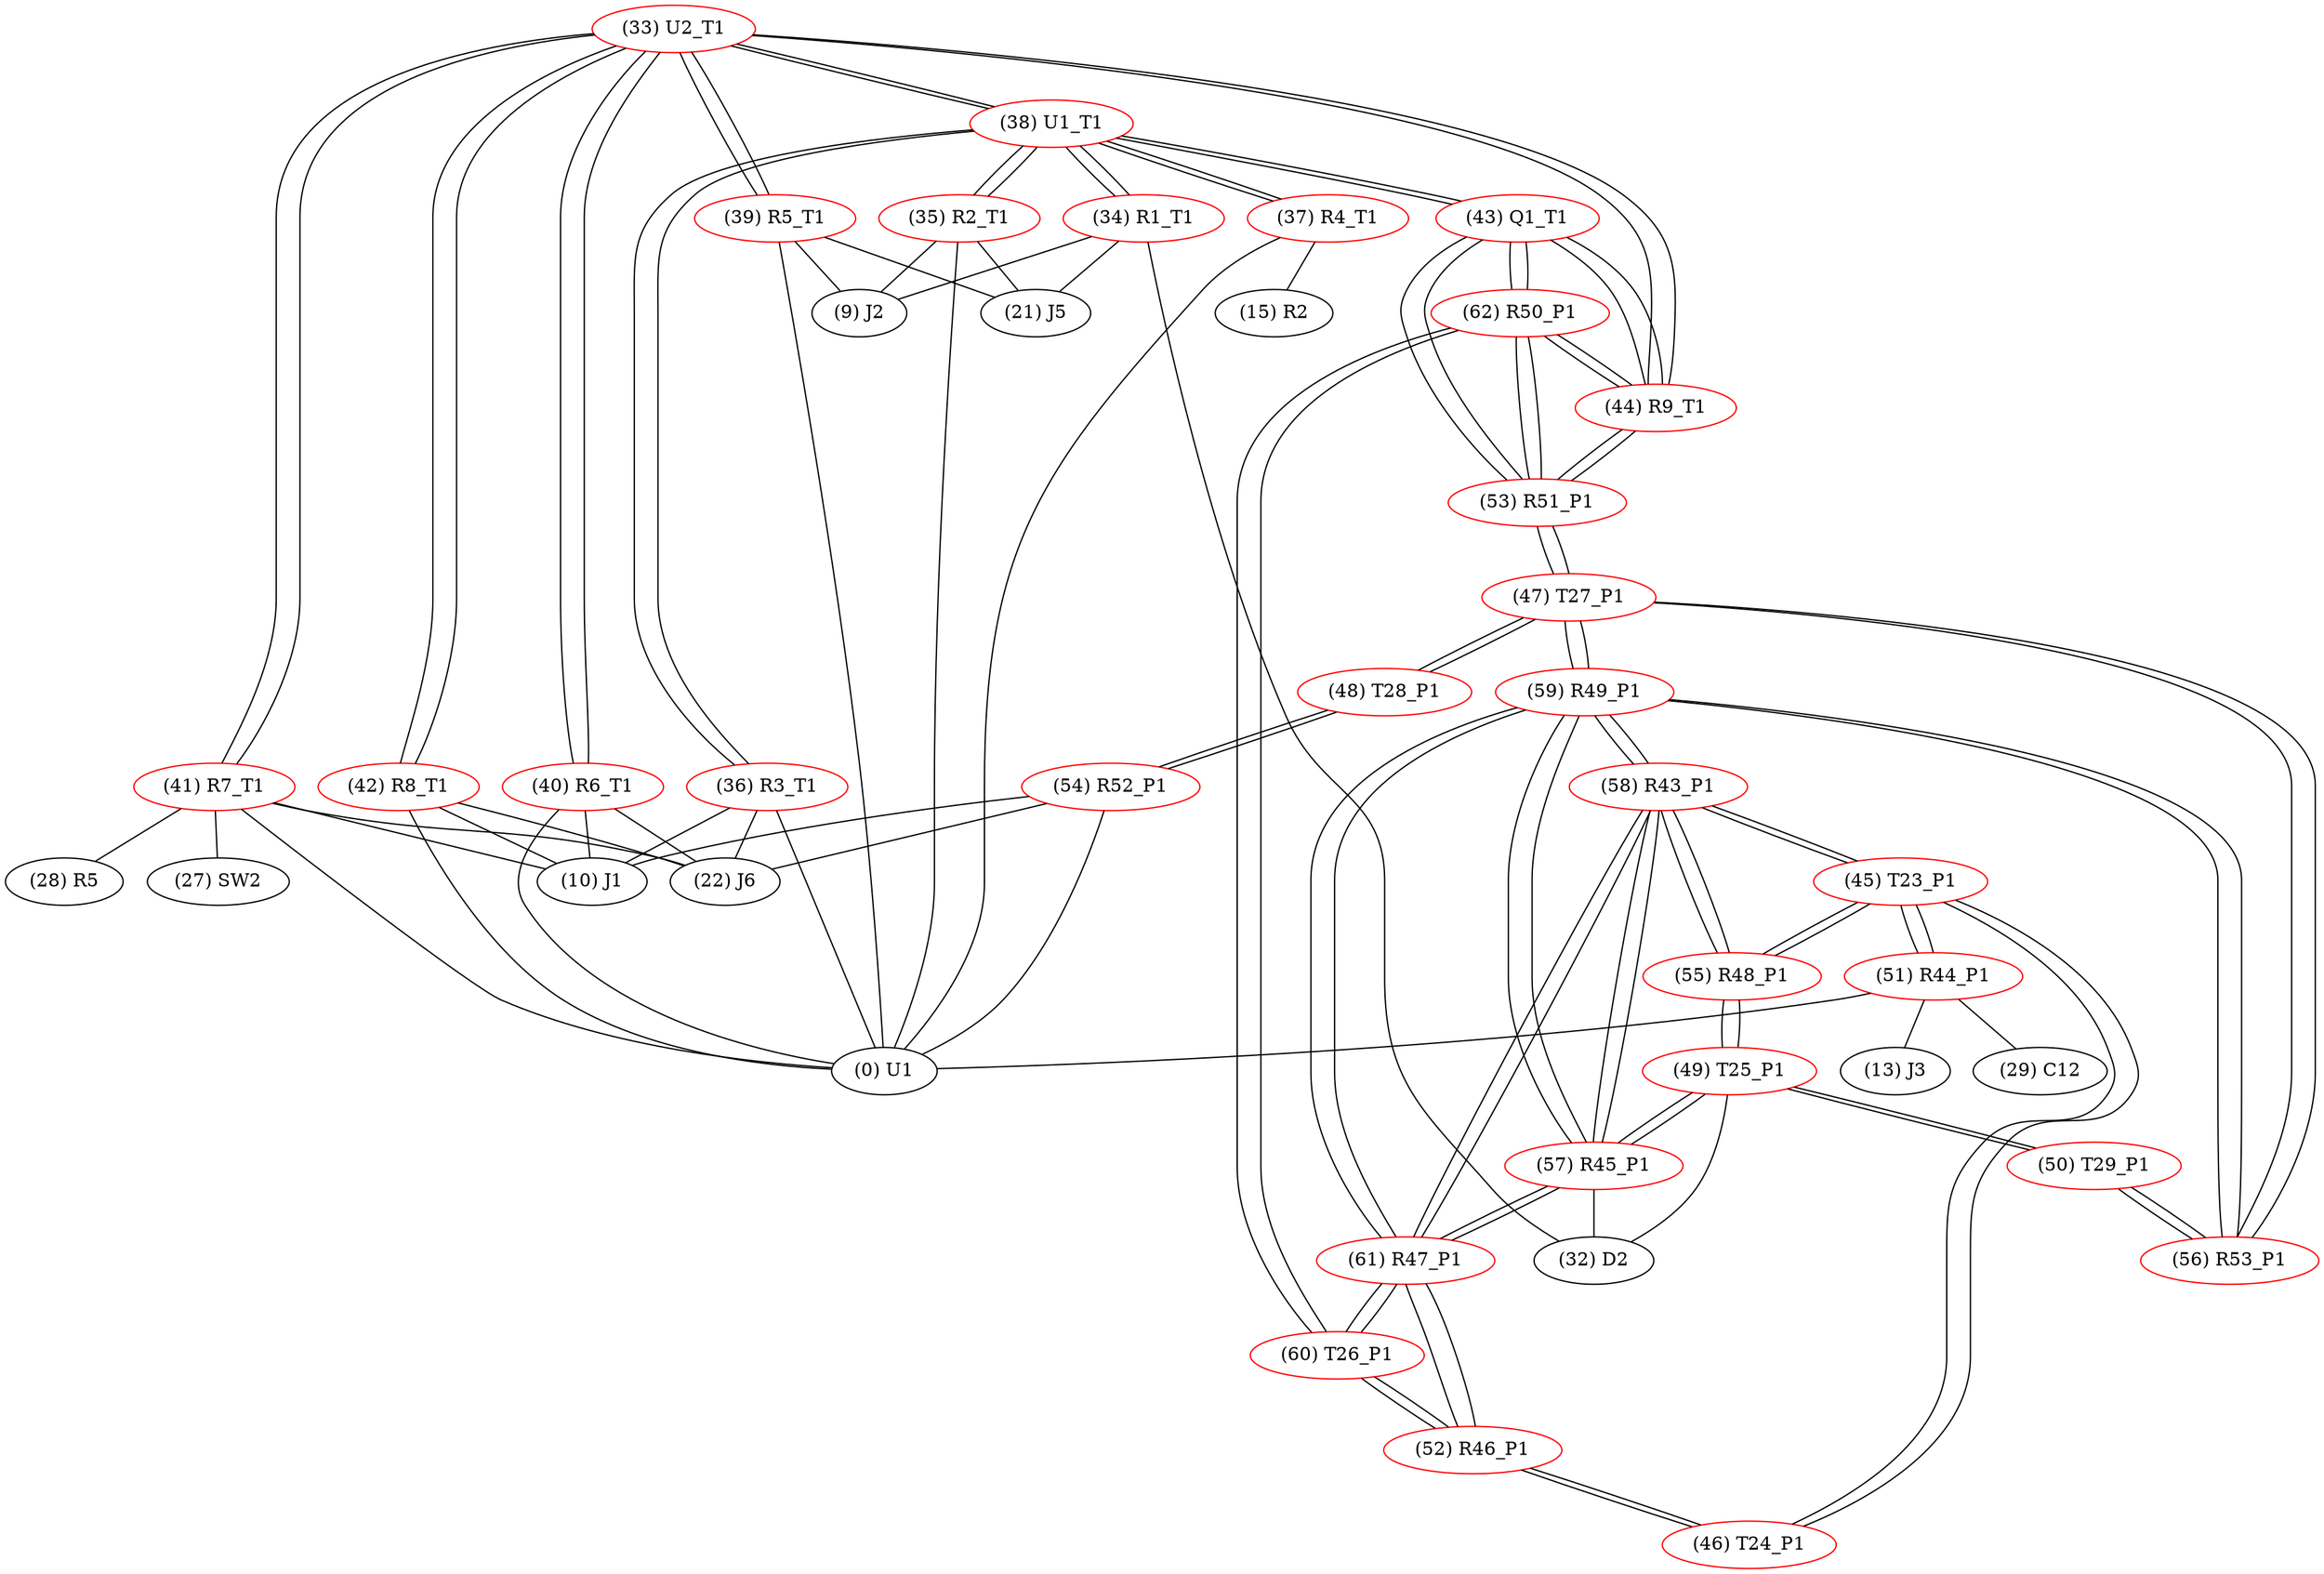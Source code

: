 graph {
	33 [label="(33) U2_T1" color=red]
	42 [label="(42) R8_T1"]
	41 [label="(41) R7_T1"]
	40 [label="(40) R6_T1"]
	39 [label="(39) R5_T1"]
	38 [label="(38) U1_T1"]
	44 [label="(44) R9_T1"]
	34 [label="(34) R1_T1" color=red]
	9 [label="(9) J2"]
	21 [label="(21) J5"]
	32 [label="(32) D2"]
	38 [label="(38) U1_T1"]
	35 [label="(35) R2_T1" color=red]
	9 [label="(9) J2"]
	0 [label="(0) U1"]
	21 [label="(21) J5"]
	38 [label="(38) U1_T1"]
	36 [label="(36) R3_T1" color=red]
	22 [label="(22) J6"]
	0 [label="(0) U1"]
	10 [label="(10) J1"]
	38 [label="(38) U1_T1"]
	37 [label="(37) R4_T1" color=red]
	0 [label="(0) U1"]
	15 [label="(15) R2"]
	38 [label="(38) U1_T1"]
	38 [label="(38) U1_T1" color=red]
	33 [label="(33) U2_T1"]
	36 [label="(36) R3_T1"]
	35 [label="(35) R2_T1"]
	34 [label="(34) R1_T1"]
	43 [label="(43) Q1_T1"]
	37 [label="(37) R4_T1"]
	39 [label="(39) R5_T1" color=red]
	9 [label="(9) J2"]
	21 [label="(21) J5"]
	0 [label="(0) U1"]
	33 [label="(33) U2_T1"]
	40 [label="(40) R6_T1" color=red]
	0 [label="(0) U1"]
	22 [label="(22) J6"]
	10 [label="(10) J1"]
	33 [label="(33) U2_T1"]
	41 [label="(41) R7_T1" color=red]
	10 [label="(10) J1"]
	28 [label="(28) R5"]
	0 [label="(0) U1"]
	22 [label="(22) J6"]
	27 [label="(27) SW2"]
	33 [label="(33) U2_T1"]
	42 [label="(42) R8_T1" color=red]
	0 [label="(0) U1"]
	10 [label="(10) J1"]
	22 [label="(22) J6"]
	33 [label="(33) U2_T1"]
	43 [label="(43) Q1_T1" color=red]
	38 [label="(38) U1_T1"]
	53 [label="(53) R51_P1"]
	62 [label="(62) R50_P1"]
	44 [label="(44) R9_T1"]
	44 [label="(44) R9_T1" color=red]
	33 [label="(33) U2_T1"]
	53 [label="(53) R51_P1"]
	62 [label="(62) R50_P1"]
	43 [label="(43) Q1_T1"]
	45 [label="(45) T23_P1" color=red]
	55 [label="(55) R48_P1"]
	58 [label="(58) R43_P1"]
	46 [label="(46) T24_P1"]
	51 [label="(51) R44_P1"]
	46 [label="(46) T24_P1" color=red]
	52 [label="(52) R46_P1"]
	45 [label="(45) T23_P1"]
	47 [label="(47) T27_P1" color=red]
	53 [label="(53) R51_P1"]
	48 [label="(48) T28_P1"]
	56 [label="(56) R53_P1"]
	59 [label="(59) R49_P1"]
	48 [label="(48) T28_P1" color=red]
	54 [label="(54) R52_P1"]
	47 [label="(47) T27_P1"]
	49 [label="(49) T25_P1" color=red]
	50 [label="(50) T29_P1"]
	55 [label="(55) R48_P1"]
	57 [label="(57) R45_P1"]
	32 [label="(32) D2"]
	50 [label="(50) T29_P1" color=red]
	49 [label="(49) T25_P1"]
	56 [label="(56) R53_P1"]
	51 [label="(51) R44_P1" color=red]
	0 [label="(0) U1"]
	13 [label="(13) J3"]
	29 [label="(29) C12"]
	45 [label="(45) T23_P1"]
	52 [label="(52) R46_P1" color=red]
	60 [label="(60) T26_P1"]
	61 [label="(61) R47_P1"]
	46 [label="(46) T24_P1"]
	53 [label="(53) R51_P1" color=red]
	47 [label="(47) T27_P1"]
	62 [label="(62) R50_P1"]
	44 [label="(44) R9_T1"]
	43 [label="(43) Q1_T1"]
	54 [label="(54) R52_P1" color=red]
	22 [label="(22) J6"]
	10 [label="(10) J1"]
	0 [label="(0) U1"]
	48 [label="(48) T28_P1"]
	55 [label="(55) R48_P1" color=red]
	49 [label="(49) T25_P1"]
	45 [label="(45) T23_P1"]
	58 [label="(58) R43_P1"]
	56 [label="(56) R53_P1" color=red]
	50 [label="(50) T29_P1"]
	47 [label="(47) T27_P1"]
	59 [label="(59) R49_P1"]
	57 [label="(57) R45_P1" color=red]
	61 [label="(61) R47_P1"]
	58 [label="(58) R43_P1"]
	59 [label="(59) R49_P1"]
	49 [label="(49) T25_P1"]
	32 [label="(32) D2"]
	58 [label="(58) R43_P1" color=red]
	55 [label="(55) R48_P1"]
	45 [label="(45) T23_P1"]
	61 [label="(61) R47_P1"]
	57 [label="(57) R45_P1"]
	59 [label="(59) R49_P1"]
	59 [label="(59) R49_P1" color=red]
	61 [label="(61) R47_P1"]
	57 [label="(57) R45_P1"]
	58 [label="(58) R43_P1"]
	47 [label="(47) T27_P1"]
	56 [label="(56) R53_P1"]
	60 [label="(60) T26_P1" color=red]
	62 [label="(62) R50_P1"]
	52 [label="(52) R46_P1"]
	61 [label="(61) R47_P1"]
	61 [label="(61) R47_P1" color=red]
	57 [label="(57) R45_P1"]
	58 [label="(58) R43_P1"]
	59 [label="(59) R49_P1"]
	60 [label="(60) T26_P1"]
	52 [label="(52) R46_P1"]
	62 [label="(62) R50_P1" color=red]
	60 [label="(60) T26_P1"]
	53 [label="(53) R51_P1"]
	44 [label="(44) R9_T1"]
	43 [label="(43) Q1_T1"]
	33 -- 42
	33 -- 41
	33 -- 40
	33 -- 39
	33 -- 38
	33 -- 44
	34 -- 9
	34 -- 21
	34 -- 32
	34 -- 38
	35 -- 9
	35 -- 0
	35 -- 21
	35 -- 38
	36 -- 22
	36 -- 0
	36 -- 10
	36 -- 38
	37 -- 0
	37 -- 15
	37 -- 38
	38 -- 33
	38 -- 36
	38 -- 35
	38 -- 34
	38 -- 43
	38 -- 37
	39 -- 9
	39 -- 21
	39 -- 0
	39 -- 33
	40 -- 0
	40 -- 22
	40 -- 10
	40 -- 33
	41 -- 10
	41 -- 28
	41 -- 0
	41 -- 22
	41 -- 27
	41 -- 33
	42 -- 0
	42 -- 10
	42 -- 22
	42 -- 33
	43 -- 38
	43 -- 53
	43 -- 62
	43 -- 44
	44 -- 33
	44 -- 53
	44 -- 62
	44 -- 43
	45 -- 55
	45 -- 58
	45 -- 46
	45 -- 51
	46 -- 52
	46 -- 45
	47 -- 53
	47 -- 48
	47 -- 56
	47 -- 59
	48 -- 54
	48 -- 47
	49 -- 50
	49 -- 55
	49 -- 57
	49 -- 32
	50 -- 49
	50 -- 56
	51 -- 0
	51 -- 13
	51 -- 29
	51 -- 45
	52 -- 60
	52 -- 61
	52 -- 46
	53 -- 47
	53 -- 62
	53 -- 44
	53 -- 43
	54 -- 22
	54 -- 10
	54 -- 0
	54 -- 48
	55 -- 49
	55 -- 45
	55 -- 58
	56 -- 50
	56 -- 47
	56 -- 59
	57 -- 61
	57 -- 58
	57 -- 59
	57 -- 49
	57 -- 32
	58 -- 55
	58 -- 45
	58 -- 61
	58 -- 57
	58 -- 59
	59 -- 61
	59 -- 57
	59 -- 58
	59 -- 47
	59 -- 56
	60 -- 62
	60 -- 52
	60 -- 61
	61 -- 57
	61 -- 58
	61 -- 59
	61 -- 60
	61 -- 52
	62 -- 60
	62 -- 53
	62 -- 44
	62 -- 43
}